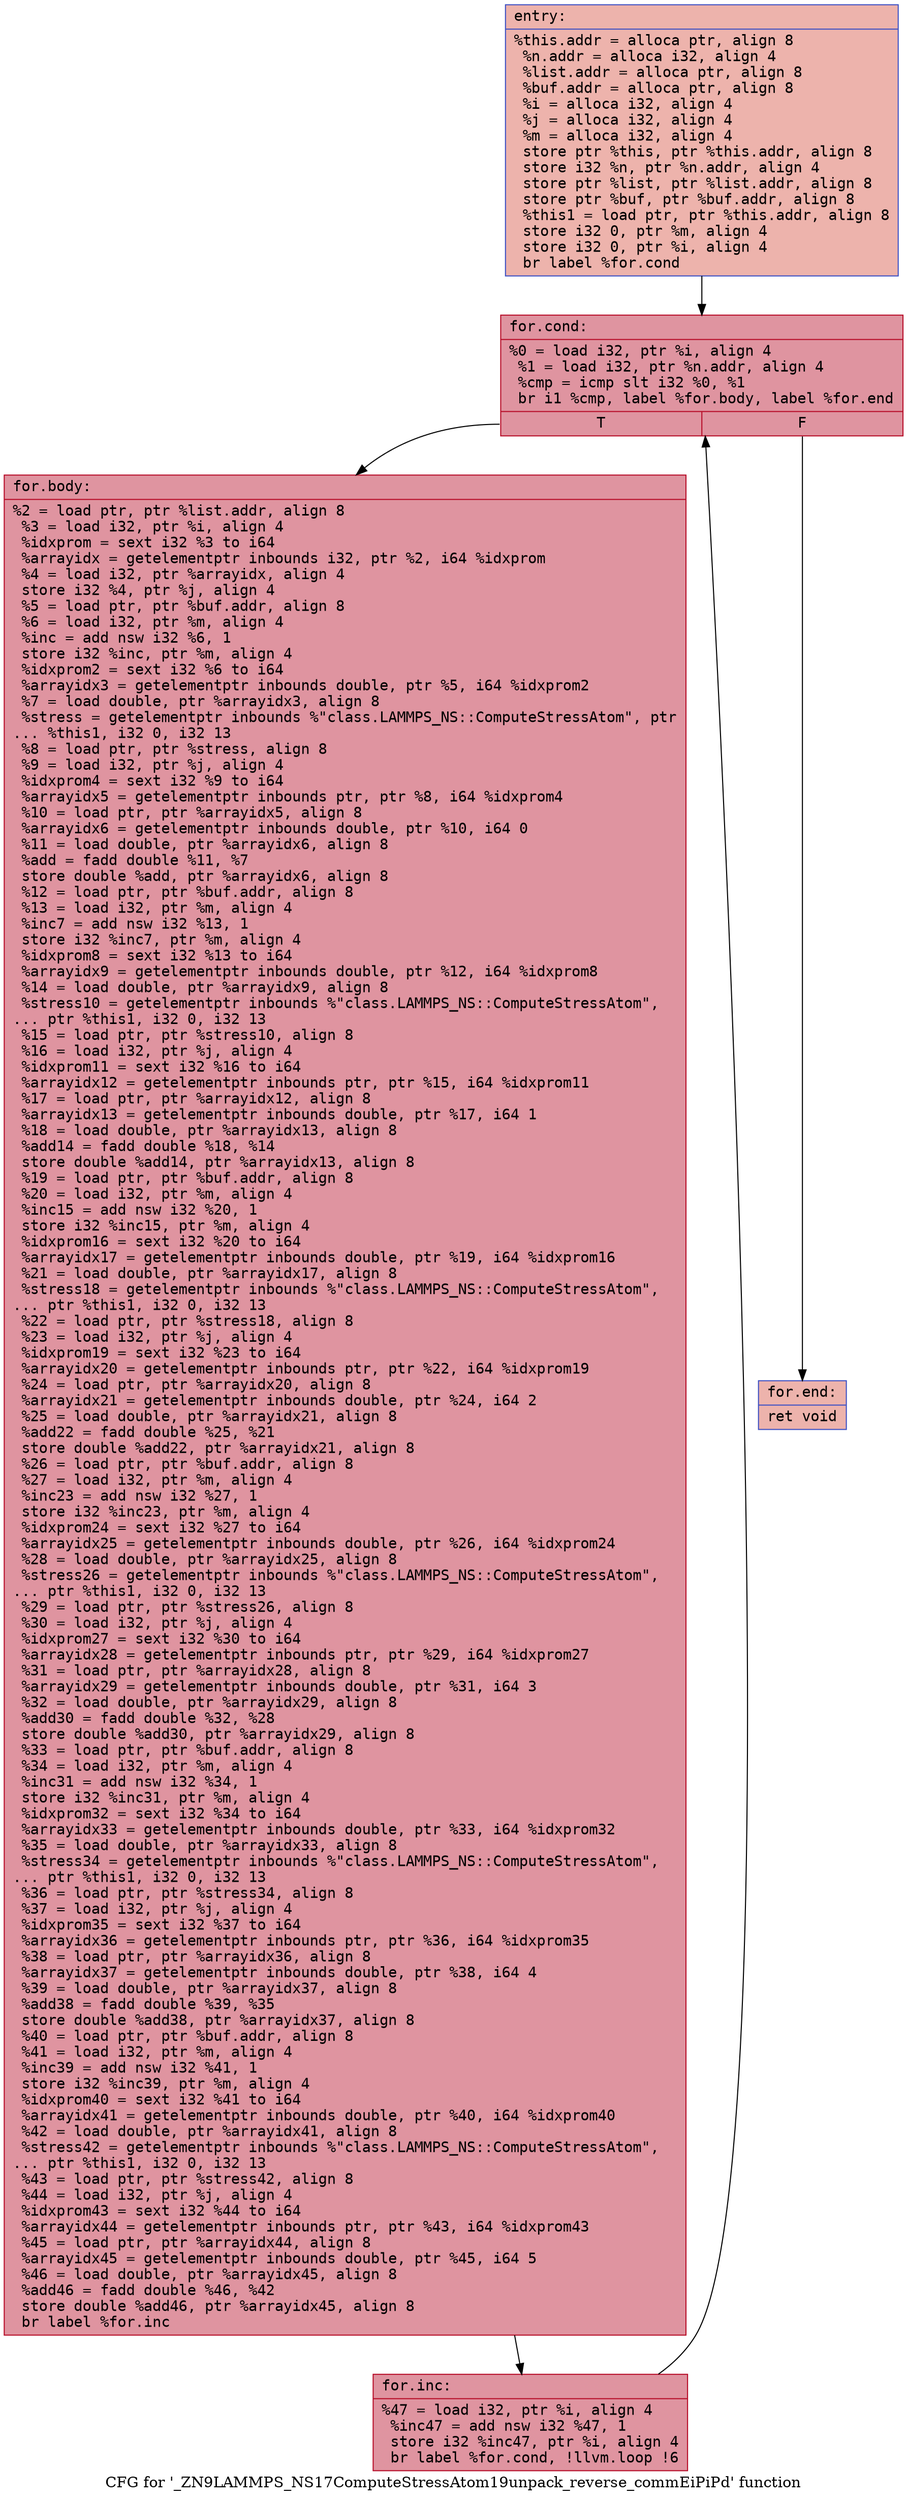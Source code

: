 digraph "CFG for '_ZN9LAMMPS_NS17ComputeStressAtom19unpack_reverse_commEiPiPd' function" {
	label="CFG for '_ZN9LAMMPS_NS17ComputeStressAtom19unpack_reverse_commEiPiPd' function";

	Node0x5632c9fdc6f0 [shape=record,color="#3d50c3ff", style=filled, fillcolor="#d6524470" fontname="Courier",label="{entry:\l|  %this.addr = alloca ptr, align 8\l  %n.addr = alloca i32, align 4\l  %list.addr = alloca ptr, align 8\l  %buf.addr = alloca ptr, align 8\l  %i = alloca i32, align 4\l  %j = alloca i32, align 4\l  %m = alloca i32, align 4\l  store ptr %this, ptr %this.addr, align 8\l  store i32 %n, ptr %n.addr, align 4\l  store ptr %list, ptr %list.addr, align 8\l  store ptr %buf, ptr %buf.addr, align 8\l  %this1 = load ptr, ptr %this.addr, align 8\l  store i32 0, ptr %m, align 4\l  store i32 0, ptr %i, align 4\l  br label %for.cond\l}"];
	Node0x5632c9fdc6f0 -> Node0x5632c9fdd460[tooltip="entry -> for.cond\nProbability 100.00%" ];
	Node0x5632c9fdd460 [shape=record,color="#b70d28ff", style=filled, fillcolor="#b70d2870" fontname="Courier",label="{for.cond:\l|  %0 = load i32, ptr %i, align 4\l  %1 = load i32, ptr %n.addr, align 4\l  %cmp = icmp slt i32 %0, %1\l  br i1 %cmp, label %for.body, label %for.end\l|{<s0>T|<s1>F}}"];
	Node0x5632c9fdd460:s0 -> Node0x5632c9fdd700[tooltip="for.cond -> for.body\nProbability 96.88%" ];
	Node0x5632c9fdd460:s1 -> Node0x5632c9fdd780[tooltip="for.cond -> for.end\nProbability 3.12%" ];
	Node0x5632c9fdd700 [shape=record,color="#b70d28ff", style=filled, fillcolor="#b70d2870" fontname="Courier",label="{for.body:\l|  %2 = load ptr, ptr %list.addr, align 8\l  %3 = load i32, ptr %i, align 4\l  %idxprom = sext i32 %3 to i64\l  %arrayidx = getelementptr inbounds i32, ptr %2, i64 %idxprom\l  %4 = load i32, ptr %arrayidx, align 4\l  store i32 %4, ptr %j, align 4\l  %5 = load ptr, ptr %buf.addr, align 8\l  %6 = load i32, ptr %m, align 4\l  %inc = add nsw i32 %6, 1\l  store i32 %inc, ptr %m, align 4\l  %idxprom2 = sext i32 %6 to i64\l  %arrayidx3 = getelementptr inbounds double, ptr %5, i64 %idxprom2\l  %7 = load double, ptr %arrayidx3, align 8\l  %stress = getelementptr inbounds %\"class.LAMMPS_NS::ComputeStressAtom\", ptr\l... %this1, i32 0, i32 13\l  %8 = load ptr, ptr %stress, align 8\l  %9 = load i32, ptr %j, align 4\l  %idxprom4 = sext i32 %9 to i64\l  %arrayidx5 = getelementptr inbounds ptr, ptr %8, i64 %idxprom4\l  %10 = load ptr, ptr %arrayidx5, align 8\l  %arrayidx6 = getelementptr inbounds double, ptr %10, i64 0\l  %11 = load double, ptr %arrayidx6, align 8\l  %add = fadd double %11, %7\l  store double %add, ptr %arrayidx6, align 8\l  %12 = load ptr, ptr %buf.addr, align 8\l  %13 = load i32, ptr %m, align 4\l  %inc7 = add nsw i32 %13, 1\l  store i32 %inc7, ptr %m, align 4\l  %idxprom8 = sext i32 %13 to i64\l  %arrayidx9 = getelementptr inbounds double, ptr %12, i64 %idxprom8\l  %14 = load double, ptr %arrayidx9, align 8\l  %stress10 = getelementptr inbounds %\"class.LAMMPS_NS::ComputeStressAtom\",\l... ptr %this1, i32 0, i32 13\l  %15 = load ptr, ptr %stress10, align 8\l  %16 = load i32, ptr %j, align 4\l  %idxprom11 = sext i32 %16 to i64\l  %arrayidx12 = getelementptr inbounds ptr, ptr %15, i64 %idxprom11\l  %17 = load ptr, ptr %arrayidx12, align 8\l  %arrayidx13 = getelementptr inbounds double, ptr %17, i64 1\l  %18 = load double, ptr %arrayidx13, align 8\l  %add14 = fadd double %18, %14\l  store double %add14, ptr %arrayidx13, align 8\l  %19 = load ptr, ptr %buf.addr, align 8\l  %20 = load i32, ptr %m, align 4\l  %inc15 = add nsw i32 %20, 1\l  store i32 %inc15, ptr %m, align 4\l  %idxprom16 = sext i32 %20 to i64\l  %arrayidx17 = getelementptr inbounds double, ptr %19, i64 %idxprom16\l  %21 = load double, ptr %arrayidx17, align 8\l  %stress18 = getelementptr inbounds %\"class.LAMMPS_NS::ComputeStressAtom\",\l... ptr %this1, i32 0, i32 13\l  %22 = load ptr, ptr %stress18, align 8\l  %23 = load i32, ptr %j, align 4\l  %idxprom19 = sext i32 %23 to i64\l  %arrayidx20 = getelementptr inbounds ptr, ptr %22, i64 %idxprom19\l  %24 = load ptr, ptr %arrayidx20, align 8\l  %arrayidx21 = getelementptr inbounds double, ptr %24, i64 2\l  %25 = load double, ptr %arrayidx21, align 8\l  %add22 = fadd double %25, %21\l  store double %add22, ptr %arrayidx21, align 8\l  %26 = load ptr, ptr %buf.addr, align 8\l  %27 = load i32, ptr %m, align 4\l  %inc23 = add nsw i32 %27, 1\l  store i32 %inc23, ptr %m, align 4\l  %idxprom24 = sext i32 %27 to i64\l  %arrayidx25 = getelementptr inbounds double, ptr %26, i64 %idxprom24\l  %28 = load double, ptr %arrayidx25, align 8\l  %stress26 = getelementptr inbounds %\"class.LAMMPS_NS::ComputeStressAtom\",\l... ptr %this1, i32 0, i32 13\l  %29 = load ptr, ptr %stress26, align 8\l  %30 = load i32, ptr %j, align 4\l  %idxprom27 = sext i32 %30 to i64\l  %arrayidx28 = getelementptr inbounds ptr, ptr %29, i64 %idxprom27\l  %31 = load ptr, ptr %arrayidx28, align 8\l  %arrayidx29 = getelementptr inbounds double, ptr %31, i64 3\l  %32 = load double, ptr %arrayidx29, align 8\l  %add30 = fadd double %32, %28\l  store double %add30, ptr %arrayidx29, align 8\l  %33 = load ptr, ptr %buf.addr, align 8\l  %34 = load i32, ptr %m, align 4\l  %inc31 = add nsw i32 %34, 1\l  store i32 %inc31, ptr %m, align 4\l  %idxprom32 = sext i32 %34 to i64\l  %arrayidx33 = getelementptr inbounds double, ptr %33, i64 %idxprom32\l  %35 = load double, ptr %arrayidx33, align 8\l  %stress34 = getelementptr inbounds %\"class.LAMMPS_NS::ComputeStressAtom\",\l... ptr %this1, i32 0, i32 13\l  %36 = load ptr, ptr %stress34, align 8\l  %37 = load i32, ptr %j, align 4\l  %idxprom35 = sext i32 %37 to i64\l  %arrayidx36 = getelementptr inbounds ptr, ptr %36, i64 %idxprom35\l  %38 = load ptr, ptr %arrayidx36, align 8\l  %arrayidx37 = getelementptr inbounds double, ptr %38, i64 4\l  %39 = load double, ptr %arrayidx37, align 8\l  %add38 = fadd double %39, %35\l  store double %add38, ptr %arrayidx37, align 8\l  %40 = load ptr, ptr %buf.addr, align 8\l  %41 = load i32, ptr %m, align 4\l  %inc39 = add nsw i32 %41, 1\l  store i32 %inc39, ptr %m, align 4\l  %idxprom40 = sext i32 %41 to i64\l  %arrayidx41 = getelementptr inbounds double, ptr %40, i64 %idxprom40\l  %42 = load double, ptr %arrayidx41, align 8\l  %stress42 = getelementptr inbounds %\"class.LAMMPS_NS::ComputeStressAtom\",\l... ptr %this1, i32 0, i32 13\l  %43 = load ptr, ptr %stress42, align 8\l  %44 = load i32, ptr %j, align 4\l  %idxprom43 = sext i32 %44 to i64\l  %arrayidx44 = getelementptr inbounds ptr, ptr %43, i64 %idxprom43\l  %45 = load ptr, ptr %arrayidx44, align 8\l  %arrayidx45 = getelementptr inbounds double, ptr %45, i64 5\l  %46 = load double, ptr %arrayidx45, align 8\l  %add46 = fadd double %46, %42\l  store double %add46, ptr %arrayidx45, align 8\l  br label %for.inc\l}"];
	Node0x5632c9fdd700 -> Node0x5632c9fe2120[tooltip="for.body -> for.inc\nProbability 100.00%" ];
	Node0x5632c9fe2120 [shape=record,color="#b70d28ff", style=filled, fillcolor="#b70d2870" fontname="Courier",label="{for.inc:\l|  %47 = load i32, ptr %i, align 4\l  %inc47 = add nsw i32 %47, 1\l  store i32 %inc47, ptr %i, align 4\l  br label %for.cond, !llvm.loop !6\l}"];
	Node0x5632c9fe2120 -> Node0x5632c9fdd460[tooltip="for.inc -> for.cond\nProbability 100.00%" ];
	Node0x5632c9fdd780 [shape=record,color="#3d50c3ff", style=filled, fillcolor="#d6524470" fontname="Courier",label="{for.end:\l|  ret void\l}"];
}
